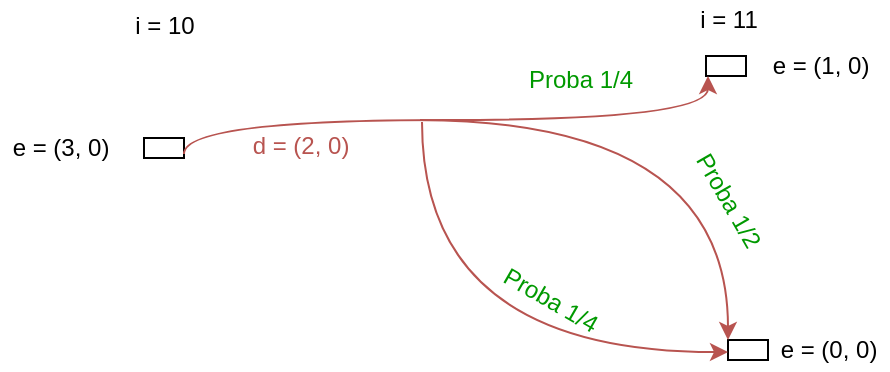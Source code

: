 <mxfile version="13.6.5" type="device"><diagram id="aUb3Ylk-4jc92lOiRHfk" name="Page-1"><mxGraphModel dx="500" dy="775" grid="1" gridSize="10" guides="1" tooltips="1" connect="1" arrows="1" fold="1" page="1" pageScale="1" pageWidth="827" pageHeight="1169" math="0" shadow="0"><root><mxCell id="0"/><mxCell id="1" parent="0"/><mxCell id="Ds1RQO93APi5c6Q2Ehj9-1" value="" style="rounded=0;whiteSpace=wrap;html=1;" vertex="1" parent="1"><mxGeometry x="112" y="289" width="20" height="10" as="geometry"/></mxCell><mxCell id="Ds1RQO93APi5c6Q2Ehj9-2" value="" style="rounded=0;whiteSpace=wrap;html=1;" vertex="1" parent="1"><mxGeometry x="404" y="390" width="20" height="10" as="geometry"/></mxCell><mxCell id="Ds1RQO93APi5c6Q2Ehj9-3" value="" style="rounded=0;whiteSpace=wrap;html=1;" vertex="1" parent="1"><mxGeometry x="393" y="248" width="20" height="10" as="geometry"/></mxCell><mxCell id="Ds1RQO93APi5c6Q2Ehj9-4" value="" style="endArrow=classic;html=1;exitX=1;exitY=0.5;exitDx=0;exitDy=0;entryX=0;entryY=0.5;entryDx=0;entryDy=0;edgeStyle=orthogonalEdgeStyle;curved=1;fillColor=#f8cecc;strokeColor=#b85450;" edge="1" parent="1"><mxGeometry width="50" height="50" relative="1" as="geometry"><mxPoint x="132" y="297" as="sourcePoint"/><mxPoint x="394" y="258" as="targetPoint"/><Array as="points"><mxPoint x="132" y="280"/><mxPoint x="394" y="280"/></Array></mxGeometry></mxCell><mxCell id="Ds1RQO93APi5c6Q2Ehj9-5" value="" style="endArrow=classic;html=1;entryX=0;entryY=0;entryDx=0;entryDy=0;edgeStyle=orthogonalEdgeStyle;curved=1;fillColor=#f8cecc;strokeColor=#b85450;" edge="1" parent="1" target="Ds1RQO93APi5c6Q2Ehj9-2"><mxGeometry width="50" height="50" relative="1" as="geometry"><mxPoint x="250" y="280" as="sourcePoint"/><mxPoint x="280" y="370" as="targetPoint"/></mxGeometry></mxCell><mxCell id="Ds1RQO93APi5c6Q2Ehj9-6" value="" style="endArrow=classic;html=1;entryX=0;entryY=0.5;entryDx=0;entryDy=0;edgeStyle=orthogonalEdgeStyle;curved=1;fillColor=#f8cecc;strokeColor=#b85450;" edge="1" parent="1"><mxGeometry width="50" height="50" relative="1" as="geometry"><mxPoint x="251" y="281" as="sourcePoint"/><mxPoint x="404" y="396" as="targetPoint"/><Array as="points"><mxPoint x="251" y="396"/></Array></mxGeometry></mxCell><mxCell id="Ds1RQO93APi5c6Q2Ehj9-8" value="i = 11" style="text;html=1;align=center;verticalAlign=middle;resizable=0;points=[];autosize=1;" vertex="1" parent="1"><mxGeometry x="384" y="220" width="40" height="20" as="geometry"/></mxCell><mxCell id="Ds1RQO93APi5c6Q2Ehj9-9" value="i = 10" style="text;html=1;align=center;verticalAlign=middle;resizable=0;points=[];autosize=1;" vertex="1" parent="1"><mxGeometry x="97" y="223" width="50" height="20" as="geometry"/></mxCell><mxCell id="Ds1RQO93APi5c6Q2Ehj9-10" value="e = (1, 0)" style="text;html=1;align=center;verticalAlign=middle;resizable=0;points=[];autosize=1;" vertex="1" parent="1"><mxGeometry x="420" y="243" width="60" height="20" as="geometry"/></mxCell><mxCell id="Ds1RQO93APi5c6Q2Ehj9-11" value="e = (0, 0)" style="text;html=1;align=center;verticalAlign=middle;resizable=0;points=[];autosize=1;" vertex="1" parent="1"><mxGeometry x="424" y="385" width="60" height="20" as="geometry"/></mxCell><mxCell id="Ds1RQO93APi5c6Q2Ehj9-13" value="e = (3, 0)" style="text;html=1;align=center;verticalAlign=middle;resizable=0;points=[];autosize=1;" vertex="1" parent="1"><mxGeometry x="40" y="284" width="60" height="20" as="geometry"/></mxCell><mxCell id="Ds1RQO93APi5c6Q2Ehj9-14" value="&lt;font color=&quot;#b85450&quot;&gt;d = (2, 0)&lt;/font&gt;" style="text;html=1;align=center;verticalAlign=middle;resizable=0;points=[];autosize=1;" vertex="1" parent="1"><mxGeometry x="160" y="283" width="60" height="20" as="geometry"/></mxCell><mxCell id="Ds1RQO93APi5c6Q2Ehj9-15" value="&lt;font color=&quot;#009900&quot;&gt;Proba 1/4&lt;/font&gt;" style="text;html=1;align=center;verticalAlign=middle;resizable=0;points=[];autosize=1;" vertex="1" parent="1"><mxGeometry x="295" y="250" width="70" height="20" as="geometry"/></mxCell><mxCell id="Ds1RQO93APi5c6Q2Ehj9-16" value="&lt;font color=&quot;#009900&quot;&gt;Proba 1/4&lt;/font&gt;" style="text;html=1;align=center;verticalAlign=middle;resizable=0;points=[];autosize=1;rotation=30;" vertex="1" parent="1"><mxGeometry x="280" y="360" width="70" height="20" as="geometry"/></mxCell><mxCell id="Ds1RQO93APi5c6Q2Ehj9-17" value="&lt;font color=&quot;#009900&quot;&gt;Proba 1/2&lt;/font&gt;" style="text;html=1;align=center;verticalAlign=middle;resizable=0;points=[];autosize=1;rotation=60;" vertex="1" parent="1"><mxGeometry x="369" y="310" width="70" height="20" as="geometry"/></mxCell></root></mxGraphModel></diagram></mxfile>